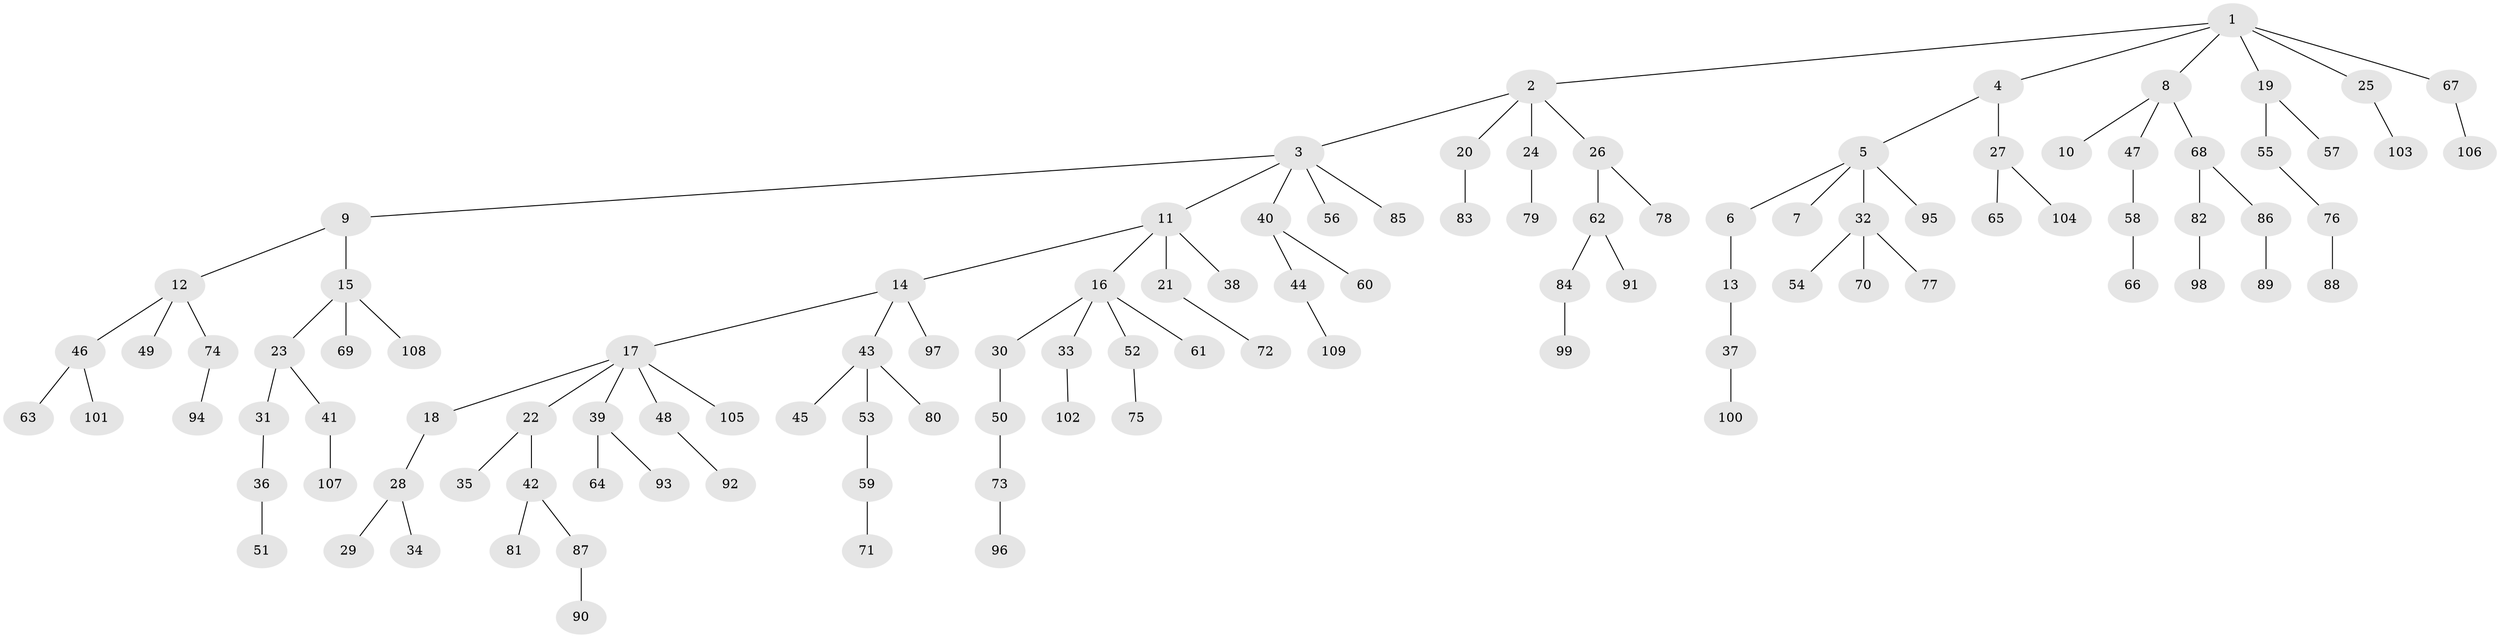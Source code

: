 // coarse degree distribution, {6: 0.041666666666666664, 5: 0.05555555555555555, 2: 0.1527777777777778, 1: 0.5833333333333334, 3: 0.1111111111111111, 4: 0.05555555555555555}
// Generated by graph-tools (version 1.1) at 2025/24/03/03/25 07:24:06]
// undirected, 109 vertices, 108 edges
graph export_dot {
graph [start="1"]
  node [color=gray90,style=filled];
  1;
  2;
  3;
  4;
  5;
  6;
  7;
  8;
  9;
  10;
  11;
  12;
  13;
  14;
  15;
  16;
  17;
  18;
  19;
  20;
  21;
  22;
  23;
  24;
  25;
  26;
  27;
  28;
  29;
  30;
  31;
  32;
  33;
  34;
  35;
  36;
  37;
  38;
  39;
  40;
  41;
  42;
  43;
  44;
  45;
  46;
  47;
  48;
  49;
  50;
  51;
  52;
  53;
  54;
  55;
  56;
  57;
  58;
  59;
  60;
  61;
  62;
  63;
  64;
  65;
  66;
  67;
  68;
  69;
  70;
  71;
  72;
  73;
  74;
  75;
  76;
  77;
  78;
  79;
  80;
  81;
  82;
  83;
  84;
  85;
  86;
  87;
  88;
  89;
  90;
  91;
  92;
  93;
  94;
  95;
  96;
  97;
  98;
  99;
  100;
  101;
  102;
  103;
  104;
  105;
  106;
  107;
  108;
  109;
  1 -- 2;
  1 -- 4;
  1 -- 8;
  1 -- 19;
  1 -- 25;
  1 -- 67;
  2 -- 3;
  2 -- 20;
  2 -- 24;
  2 -- 26;
  3 -- 9;
  3 -- 11;
  3 -- 40;
  3 -- 56;
  3 -- 85;
  4 -- 5;
  4 -- 27;
  5 -- 6;
  5 -- 7;
  5 -- 32;
  5 -- 95;
  6 -- 13;
  8 -- 10;
  8 -- 47;
  8 -- 68;
  9 -- 12;
  9 -- 15;
  11 -- 14;
  11 -- 16;
  11 -- 21;
  11 -- 38;
  12 -- 46;
  12 -- 49;
  12 -- 74;
  13 -- 37;
  14 -- 17;
  14 -- 43;
  14 -- 97;
  15 -- 23;
  15 -- 69;
  15 -- 108;
  16 -- 30;
  16 -- 33;
  16 -- 52;
  16 -- 61;
  17 -- 18;
  17 -- 22;
  17 -- 39;
  17 -- 48;
  17 -- 105;
  18 -- 28;
  19 -- 55;
  19 -- 57;
  20 -- 83;
  21 -- 72;
  22 -- 35;
  22 -- 42;
  23 -- 31;
  23 -- 41;
  24 -- 79;
  25 -- 103;
  26 -- 62;
  26 -- 78;
  27 -- 65;
  27 -- 104;
  28 -- 29;
  28 -- 34;
  30 -- 50;
  31 -- 36;
  32 -- 54;
  32 -- 70;
  32 -- 77;
  33 -- 102;
  36 -- 51;
  37 -- 100;
  39 -- 64;
  39 -- 93;
  40 -- 44;
  40 -- 60;
  41 -- 107;
  42 -- 81;
  42 -- 87;
  43 -- 45;
  43 -- 53;
  43 -- 80;
  44 -- 109;
  46 -- 63;
  46 -- 101;
  47 -- 58;
  48 -- 92;
  50 -- 73;
  52 -- 75;
  53 -- 59;
  55 -- 76;
  58 -- 66;
  59 -- 71;
  62 -- 84;
  62 -- 91;
  67 -- 106;
  68 -- 82;
  68 -- 86;
  73 -- 96;
  74 -- 94;
  76 -- 88;
  82 -- 98;
  84 -- 99;
  86 -- 89;
  87 -- 90;
}
